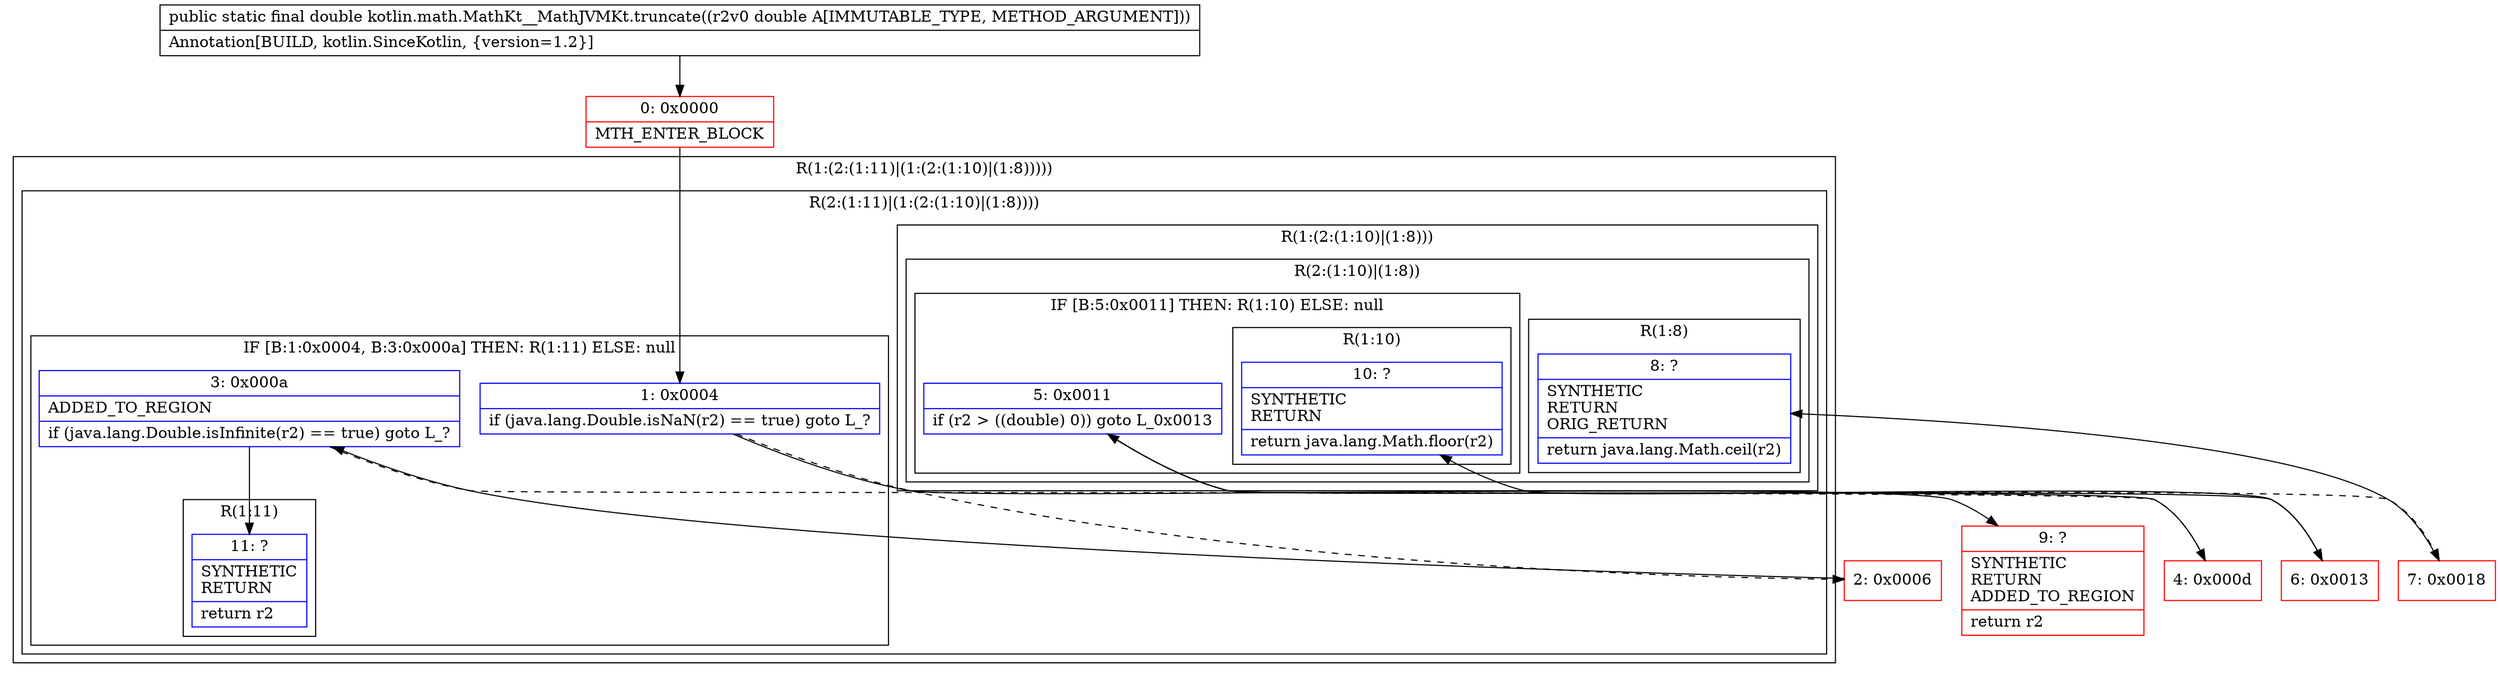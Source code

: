 digraph "CFG forkotlin.math.MathKt__MathJVMKt.truncate(D)D" {
subgraph cluster_Region_515314311 {
label = "R(1:(2:(1:11)|(1:(2:(1:10)|(1:8)))))";
node [shape=record,color=blue];
subgraph cluster_Region_1381684547 {
label = "R(2:(1:11)|(1:(2:(1:10)|(1:8))))";
node [shape=record,color=blue];
subgraph cluster_IfRegion_673320108 {
label = "IF [B:1:0x0004, B:3:0x000a] THEN: R(1:11) ELSE: null";
node [shape=record,color=blue];
Node_1 [shape=record,label="{1\:\ 0x0004|if (java.lang.Double.isNaN(r2) == true) goto L_?\l}"];
Node_3 [shape=record,label="{3\:\ 0x000a|ADDED_TO_REGION\l|if (java.lang.Double.isInfinite(r2) == true) goto L_?\l}"];
subgraph cluster_Region_817727765 {
label = "R(1:11)";
node [shape=record,color=blue];
Node_11 [shape=record,label="{11\:\ ?|SYNTHETIC\lRETURN\l|return r2\l}"];
}
}
subgraph cluster_Region_381191855 {
label = "R(1:(2:(1:10)|(1:8)))";
node [shape=record,color=blue];
subgraph cluster_Region_307018230 {
label = "R(2:(1:10)|(1:8))";
node [shape=record,color=blue];
subgraph cluster_IfRegion_708022399 {
label = "IF [B:5:0x0011] THEN: R(1:10) ELSE: null";
node [shape=record,color=blue];
Node_5 [shape=record,label="{5\:\ 0x0011|if (r2 \> ((double) 0)) goto L_0x0013\l}"];
subgraph cluster_Region_1981432077 {
label = "R(1:10)";
node [shape=record,color=blue];
Node_10 [shape=record,label="{10\:\ ?|SYNTHETIC\lRETURN\l|return java.lang.Math.floor(r2)\l}"];
}
}
subgraph cluster_Region_608513183 {
label = "R(1:8)";
node [shape=record,color=blue];
Node_8 [shape=record,label="{8\:\ ?|SYNTHETIC\lRETURN\lORIG_RETURN\l|return java.lang.Math.ceil(r2)\l}"];
}
}
}
}
}
Node_0 [shape=record,color=red,label="{0\:\ 0x0000|MTH_ENTER_BLOCK\l}"];
Node_2 [shape=record,color=red,label="{2\:\ 0x0006}"];
Node_4 [shape=record,color=red,label="{4\:\ 0x000d}"];
Node_6 [shape=record,color=red,label="{6\:\ 0x0013}"];
Node_7 [shape=record,color=red,label="{7\:\ 0x0018}"];
Node_9 [shape=record,color=red,label="{9\:\ ?|SYNTHETIC\lRETURN\lADDED_TO_REGION\l|return r2\l}"];
MethodNode[shape=record,label="{public static final double kotlin.math.MathKt__MathJVMKt.truncate((r2v0 double A[IMMUTABLE_TYPE, METHOD_ARGUMENT]))  | Annotation[BUILD, kotlin.SinceKotlin, \{version=1.2\}]\l}"];
MethodNode -> Node_0;
Node_1 -> Node_2[style=dashed];
Node_1 -> Node_9;
Node_3 -> Node_4[style=dashed];
Node_3 -> Node_11;
Node_5 -> Node_6;
Node_5 -> Node_7[style=dashed];
Node_0 -> Node_1;
Node_2 -> Node_3;
Node_4 -> Node_5;
Node_6 -> Node_10;
Node_7 -> Node_8;
}

